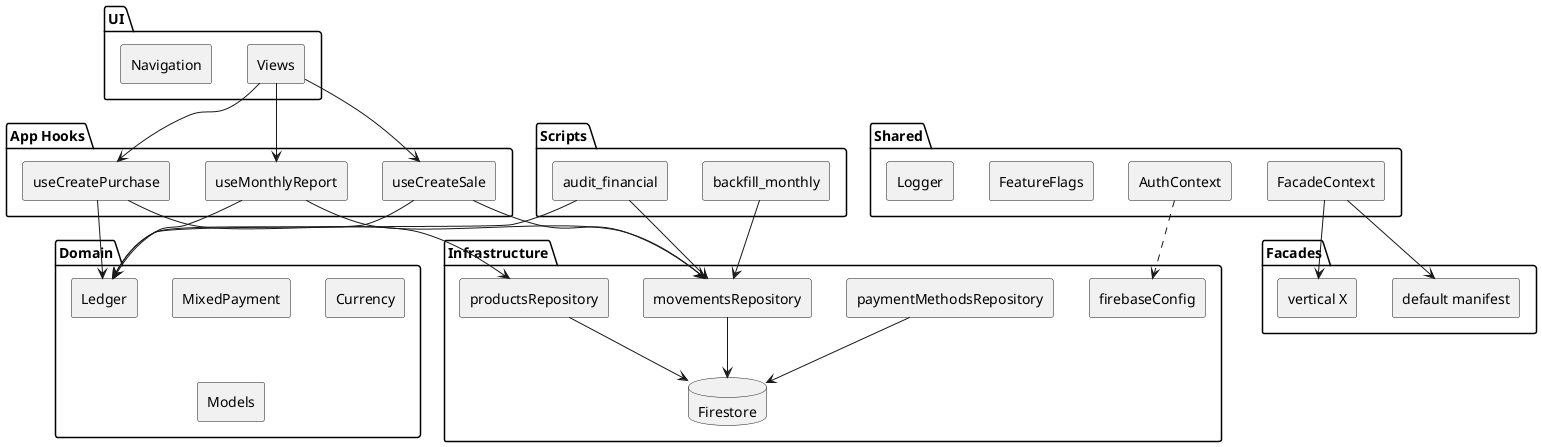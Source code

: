 @startuml
skinparam componentStyle rectangle
skinparam wrapWidth 180
skinparam maxMessageSize 200

package UI {
  [Views]
  [Navigation]
}
package "App Hooks" {
  [useCreateSale]
  [useCreatePurchase]
  [useMonthlyReport]
}
package Domain {
  [Ledger]
  [MixedPayment]
  [Currency]
  [Models]
}
package Infrastructure {
  [movementsRepository]
  [productsRepository]
  [paymentMethodsRepository]
  [firebaseConfig]
  database Firestore
}
package Shared {
  [AuthContext]
  [FacadeContext]
  [FeatureFlags]
  [Logger]
}
package Facades {
  [default manifest]
  [vertical X]
}
package Scripts {
  [audit_financial]
  [backfill_monthly]
}

[Views] --> [useCreateSale]
[Views] --> [useCreatePurchase]
[Views] --> [useMonthlyReport]
[useCreateSale] --> [movementsRepository]
[useCreateSale] --> [Ledger]
[useCreatePurchase] --> [productsRepository]
[useCreatePurchase] --> [Ledger]
[useMonthlyReport] --> [Ledger]
[useMonthlyReport] --> [movementsRepository]
[movementsRepository] --> Firestore
[productsRepository] --> Firestore
[paymentMethodsRepository] --> Firestore
[AuthContext] ..> [firebaseConfig]
[FacadeContext] --> [default manifest]
[FacadeContext] --> [vertical X]
[audit_financial] --> [Ledger]
[audit_financial] --> [movementsRepository]
[backfill_monthly] --> [movementsRepository]
@enduml
